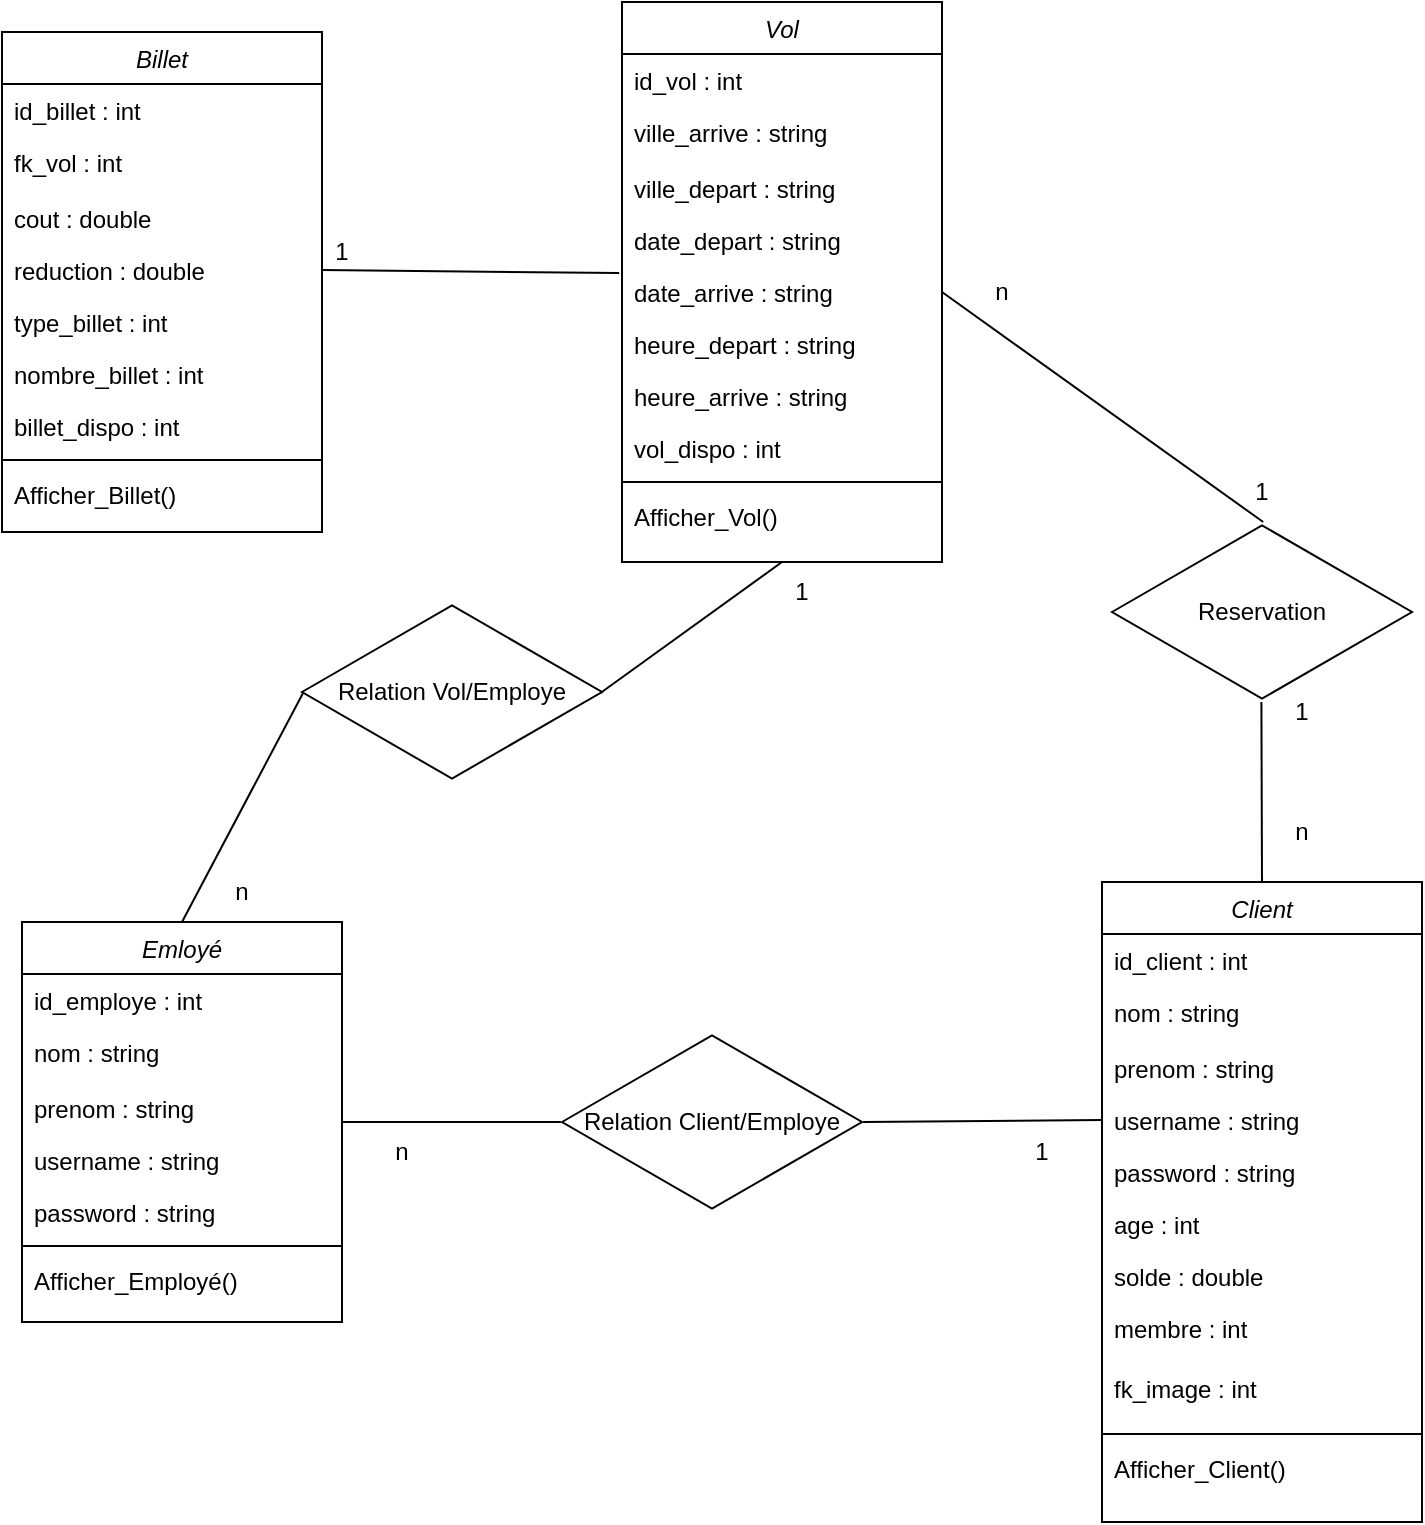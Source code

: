 <mxfile version="17.2.4" type="device"><diagram id="C5RBs43oDa-KdzZeNtuy" name="Page-1"><mxGraphModel dx="189" dy="468" grid="1" gridSize="10" guides="1" tooltips="1" connect="1" arrows="1" fold="1" page="1" pageScale="1" pageWidth="827" pageHeight="1169" math="0" shadow="0"><root><mxCell id="WIyWlLk6GJQsqaUBKTNV-0"/><mxCell id="WIyWlLk6GJQsqaUBKTNV-1" parent="WIyWlLk6GJQsqaUBKTNV-0"/><mxCell id="zkfFHV4jXpPFQw0GAbJ--0" value="Vol" style="swimlane;fontStyle=2;align=center;verticalAlign=top;childLayout=stackLayout;horizontal=1;startSize=26;horizontalStack=0;resizeParent=1;resizeLast=0;collapsible=1;marginBottom=0;rounded=0;shadow=0;strokeWidth=1;" parent="WIyWlLk6GJQsqaUBKTNV-1" vertex="1"><mxGeometry x="1220" y="290" width="160" height="280" as="geometry"><mxRectangle x="230" y="140" width="160" height="26" as="alternateBounds"/></mxGeometry></mxCell><mxCell id="zkfFHV4jXpPFQw0GAbJ--1" value="id_vol : int" style="text;align=left;verticalAlign=top;spacingLeft=4;spacingRight=4;overflow=hidden;rotatable=0;points=[[0,0.5],[1,0.5]];portConstraint=eastwest;" parent="zkfFHV4jXpPFQw0GAbJ--0" vertex="1"><mxGeometry y="26" width="160" height="26" as="geometry"/></mxCell><mxCell id="zkfFHV4jXpPFQw0GAbJ--3" value="ville_arrive : string" style="text;align=left;verticalAlign=top;spacingLeft=4;spacingRight=4;overflow=hidden;rotatable=0;points=[[0,0.5],[1,0.5]];portConstraint=eastwest;rounded=0;shadow=0;html=0;" parent="zkfFHV4jXpPFQw0GAbJ--0" vertex="1"><mxGeometry y="52" width="160" height="28" as="geometry"/></mxCell><mxCell id="zkfFHV4jXpPFQw0GAbJ--2" value="ville_depart : string&#10;" style="text;align=left;verticalAlign=top;spacingLeft=4;spacingRight=4;overflow=hidden;rotatable=0;points=[[0,0.5],[1,0.5]];portConstraint=eastwest;rounded=0;shadow=0;html=0;" parent="zkfFHV4jXpPFQw0GAbJ--0" vertex="1"><mxGeometry y="80" width="160" height="26" as="geometry"/></mxCell><mxCell id="zkfFHV4jXpPFQw0GAbJ--5" value="date_depart : string" style="text;align=left;verticalAlign=top;spacingLeft=4;spacingRight=4;overflow=hidden;rotatable=0;points=[[0,0.5],[1,0.5]];portConstraint=eastwest;" parent="zkfFHV4jXpPFQw0GAbJ--0" vertex="1"><mxGeometry y="106" width="160" height="26" as="geometry"/></mxCell><mxCell id="o_4EIDbvZwVvnMuP20yB-6" value="date_arrive : string" style="text;align=left;verticalAlign=top;spacingLeft=4;spacingRight=4;overflow=hidden;rotatable=0;points=[[0,0.5],[1,0.5]];portConstraint=eastwest;" vertex="1" parent="zkfFHV4jXpPFQw0GAbJ--0"><mxGeometry y="132" width="160" height="26" as="geometry"/></mxCell><mxCell id="o_4EIDbvZwVvnMuP20yB-7" value="heure_depart : string" style="text;align=left;verticalAlign=top;spacingLeft=4;spacingRight=4;overflow=hidden;rotatable=0;points=[[0,0.5],[1,0.5]];portConstraint=eastwest;" vertex="1" parent="zkfFHV4jXpPFQw0GAbJ--0"><mxGeometry y="158" width="160" height="26" as="geometry"/></mxCell><mxCell id="o_4EIDbvZwVvnMuP20yB-8" value="heure_arrive : string" style="text;align=left;verticalAlign=top;spacingLeft=4;spacingRight=4;overflow=hidden;rotatable=0;points=[[0,0.5],[1,0.5]];portConstraint=eastwest;" vertex="1" parent="zkfFHV4jXpPFQw0GAbJ--0"><mxGeometry y="184" width="160" height="26" as="geometry"/></mxCell><mxCell id="o_4EIDbvZwVvnMuP20yB-9" value="vol_dispo : int" style="text;align=left;verticalAlign=top;spacingLeft=4;spacingRight=4;overflow=hidden;rotatable=0;points=[[0,0.5],[1,0.5]];portConstraint=eastwest;" vertex="1" parent="zkfFHV4jXpPFQw0GAbJ--0"><mxGeometry y="210" width="160" height="26" as="geometry"/></mxCell><mxCell id="zkfFHV4jXpPFQw0GAbJ--4" value="" style="line;html=1;strokeWidth=1;align=left;verticalAlign=middle;spacingTop=-1;spacingLeft=3;spacingRight=3;rotatable=0;labelPosition=right;points=[];portConstraint=eastwest;" parent="zkfFHV4jXpPFQw0GAbJ--0" vertex="1"><mxGeometry y="236" width="160" height="8" as="geometry"/></mxCell><mxCell id="o_4EIDbvZwVvnMuP20yB-10" value="Afficher_Vol()" style="text;align=left;verticalAlign=top;spacingLeft=4;spacingRight=4;overflow=hidden;rotatable=0;points=[[0,0.5],[1,0.5]];portConstraint=eastwest;" vertex="1" parent="zkfFHV4jXpPFQw0GAbJ--0"><mxGeometry y="244" width="160" height="26" as="geometry"/></mxCell><mxCell id="o_4EIDbvZwVvnMuP20yB-13" value="Billet" style="swimlane;fontStyle=2;align=center;verticalAlign=top;childLayout=stackLayout;horizontal=1;startSize=26;horizontalStack=0;resizeParent=1;resizeLast=0;collapsible=1;marginBottom=0;rounded=0;shadow=0;strokeWidth=1;" vertex="1" parent="WIyWlLk6GJQsqaUBKTNV-1"><mxGeometry x="910" y="305" width="160" height="250" as="geometry"><mxRectangle x="230" y="140" width="160" height="26" as="alternateBounds"/></mxGeometry></mxCell><mxCell id="o_4EIDbvZwVvnMuP20yB-14" value="id_billet : int" style="text;align=left;verticalAlign=top;spacingLeft=4;spacingRight=4;overflow=hidden;rotatable=0;points=[[0,0.5],[1,0.5]];portConstraint=eastwest;" vertex="1" parent="o_4EIDbvZwVvnMuP20yB-13"><mxGeometry y="26" width="160" height="26" as="geometry"/></mxCell><mxCell id="o_4EIDbvZwVvnMuP20yB-15" value="fk_vol : int" style="text;align=left;verticalAlign=top;spacingLeft=4;spacingRight=4;overflow=hidden;rotatable=0;points=[[0,0.5],[1,0.5]];portConstraint=eastwest;rounded=0;shadow=0;html=0;" vertex="1" parent="o_4EIDbvZwVvnMuP20yB-13"><mxGeometry y="52" width="160" height="28" as="geometry"/></mxCell><mxCell id="o_4EIDbvZwVvnMuP20yB-16" value="cout : double" style="text;align=left;verticalAlign=top;spacingLeft=4;spacingRight=4;overflow=hidden;rotatable=0;points=[[0,0.5],[1,0.5]];portConstraint=eastwest;rounded=0;shadow=0;html=0;" vertex="1" parent="o_4EIDbvZwVvnMuP20yB-13"><mxGeometry y="80" width="160" height="26" as="geometry"/></mxCell><mxCell id="o_4EIDbvZwVvnMuP20yB-17" value="reduction : double" style="text;align=left;verticalAlign=top;spacingLeft=4;spacingRight=4;overflow=hidden;rotatable=0;points=[[0,0.5],[1,0.5]];portConstraint=eastwest;" vertex="1" parent="o_4EIDbvZwVvnMuP20yB-13"><mxGeometry y="106" width="160" height="26" as="geometry"/></mxCell><mxCell id="o_4EIDbvZwVvnMuP20yB-18" value="type_billet : int" style="text;align=left;verticalAlign=top;spacingLeft=4;spacingRight=4;overflow=hidden;rotatable=0;points=[[0,0.5],[1,0.5]];portConstraint=eastwest;" vertex="1" parent="o_4EIDbvZwVvnMuP20yB-13"><mxGeometry y="132" width="160" height="26" as="geometry"/></mxCell><mxCell id="o_4EIDbvZwVvnMuP20yB-19" value="nombre_billet : int" style="text;align=left;verticalAlign=top;spacingLeft=4;spacingRight=4;overflow=hidden;rotatable=0;points=[[0,0.5],[1,0.5]];portConstraint=eastwest;" vertex="1" parent="o_4EIDbvZwVvnMuP20yB-13"><mxGeometry y="158" width="160" height="26" as="geometry"/></mxCell><mxCell id="o_4EIDbvZwVvnMuP20yB-20" value="billet_dispo : int" style="text;align=left;verticalAlign=top;spacingLeft=4;spacingRight=4;overflow=hidden;rotatable=0;points=[[0,0.5],[1,0.5]];portConstraint=eastwest;" vertex="1" parent="o_4EIDbvZwVvnMuP20yB-13"><mxGeometry y="184" width="160" height="26" as="geometry"/></mxCell><mxCell id="o_4EIDbvZwVvnMuP20yB-22" value="" style="line;html=1;strokeWidth=1;align=left;verticalAlign=middle;spacingTop=-1;spacingLeft=3;spacingRight=3;rotatable=0;labelPosition=right;points=[];portConstraint=eastwest;" vertex="1" parent="o_4EIDbvZwVvnMuP20yB-13"><mxGeometry y="210" width="160" height="8" as="geometry"/></mxCell><mxCell id="o_4EIDbvZwVvnMuP20yB-23" value="Afficher_Billet()" style="text;align=left;verticalAlign=top;spacingLeft=4;spacingRight=4;overflow=hidden;rotatable=0;points=[[0,0.5],[1,0.5]];portConstraint=eastwest;" vertex="1" parent="o_4EIDbvZwVvnMuP20yB-13"><mxGeometry y="218" width="160" height="26" as="geometry"/></mxCell><mxCell id="o_4EIDbvZwVvnMuP20yB-24" value="Emloyé" style="swimlane;fontStyle=2;align=center;verticalAlign=top;childLayout=stackLayout;horizontal=1;startSize=26;horizontalStack=0;resizeParent=1;resizeLast=0;collapsible=1;marginBottom=0;rounded=0;shadow=0;strokeWidth=1;" vertex="1" parent="WIyWlLk6GJQsqaUBKTNV-1"><mxGeometry x="920" y="750" width="160" height="200" as="geometry"><mxRectangle x="230" y="140" width="160" height="26" as="alternateBounds"/></mxGeometry></mxCell><mxCell id="o_4EIDbvZwVvnMuP20yB-25" value="id_employe : int" style="text;align=left;verticalAlign=top;spacingLeft=4;spacingRight=4;overflow=hidden;rotatable=0;points=[[0,0.5],[1,0.5]];portConstraint=eastwest;" vertex="1" parent="o_4EIDbvZwVvnMuP20yB-24"><mxGeometry y="26" width="160" height="26" as="geometry"/></mxCell><mxCell id="o_4EIDbvZwVvnMuP20yB-26" value="nom : string" style="text;align=left;verticalAlign=top;spacingLeft=4;spacingRight=4;overflow=hidden;rotatable=0;points=[[0,0.5],[1,0.5]];portConstraint=eastwest;rounded=0;shadow=0;html=0;" vertex="1" parent="o_4EIDbvZwVvnMuP20yB-24"><mxGeometry y="52" width="160" height="28" as="geometry"/></mxCell><mxCell id="o_4EIDbvZwVvnMuP20yB-27" value="prenom : string&#10;" style="text;align=left;verticalAlign=top;spacingLeft=4;spacingRight=4;overflow=hidden;rotatable=0;points=[[0,0.5],[1,0.5]];portConstraint=eastwest;rounded=0;shadow=0;html=0;" vertex="1" parent="o_4EIDbvZwVvnMuP20yB-24"><mxGeometry y="80" width="160" height="26" as="geometry"/></mxCell><mxCell id="o_4EIDbvZwVvnMuP20yB-28" value="username : string" style="text;align=left;verticalAlign=top;spacingLeft=4;spacingRight=4;overflow=hidden;rotatable=0;points=[[0,0.5],[1,0.5]];portConstraint=eastwest;" vertex="1" parent="o_4EIDbvZwVvnMuP20yB-24"><mxGeometry y="106" width="160" height="26" as="geometry"/></mxCell><mxCell id="o_4EIDbvZwVvnMuP20yB-29" value="password : string" style="text;align=left;verticalAlign=top;spacingLeft=4;spacingRight=4;overflow=hidden;rotatable=0;points=[[0,0.5],[1,0.5]];portConstraint=eastwest;" vertex="1" parent="o_4EIDbvZwVvnMuP20yB-24"><mxGeometry y="132" width="160" height="26" as="geometry"/></mxCell><mxCell id="o_4EIDbvZwVvnMuP20yB-33" value="" style="line;html=1;strokeWidth=1;align=left;verticalAlign=middle;spacingTop=-1;spacingLeft=3;spacingRight=3;rotatable=0;labelPosition=right;points=[];portConstraint=eastwest;" vertex="1" parent="o_4EIDbvZwVvnMuP20yB-24"><mxGeometry y="158" width="160" height="8" as="geometry"/></mxCell><mxCell id="o_4EIDbvZwVvnMuP20yB-34" value="Afficher_Employé()" style="text;align=left;verticalAlign=top;spacingLeft=4;spacingRight=4;overflow=hidden;rotatable=0;points=[[0,0.5],[1,0.5]];portConstraint=eastwest;" vertex="1" parent="o_4EIDbvZwVvnMuP20yB-24"><mxGeometry y="166" width="160" height="26" as="geometry"/></mxCell><mxCell id="o_4EIDbvZwVvnMuP20yB-35" value="Client" style="swimlane;fontStyle=2;align=center;verticalAlign=top;childLayout=stackLayout;horizontal=1;startSize=26;horizontalStack=0;resizeParent=1;resizeLast=0;collapsible=1;marginBottom=0;rounded=0;shadow=0;strokeWidth=1;" vertex="1" parent="WIyWlLk6GJQsqaUBKTNV-1"><mxGeometry x="1460" y="730" width="160" height="320" as="geometry"><mxRectangle x="230" y="140" width="160" height="26" as="alternateBounds"/></mxGeometry></mxCell><mxCell id="o_4EIDbvZwVvnMuP20yB-36" value="id_client : int" style="text;align=left;verticalAlign=top;spacingLeft=4;spacingRight=4;overflow=hidden;rotatable=0;points=[[0,0.5],[1,0.5]];portConstraint=eastwest;" vertex="1" parent="o_4EIDbvZwVvnMuP20yB-35"><mxGeometry y="26" width="160" height="26" as="geometry"/></mxCell><mxCell id="o_4EIDbvZwVvnMuP20yB-37" value="nom : string" style="text;align=left;verticalAlign=top;spacingLeft=4;spacingRight=4;overflow=hidden;rotatable=0;points=[[0,0.5],[1,0.5]];portConstraint=eastwest;rounded=0;shadow=0;html=0;" vertex="1" parent="o_4EIDbvZwVvnMuP20yB-35"><mxGeometry y="52" width="160" height="28" as="geometry"/></mxCell><mxCell id="o_4EIDbvZwVvnMuP20yB-38" value="prenom : string" style="text;align=left;verticalAlign=top;spacingLeft=4;spacingRight=4;overflow=hidden;rotatable=0;points=[[0,0.5],[1,0.5]];portConstraint=eastwest;rounded=0;shadow=0;html=0;" vertex="1" parent="o_4EIDbvZwVvnMuP20yB-35"><mxGeometry y="80" width="160" height="26" as="geometry"/></mxCell><mxCell id="o_4EIDbvZwVvnMuP20yB-39" value="username : string" style="text;align=left;verticalAlign=top;spacingLeft=4;spacingRight=4;overflow=hidden;rotatable=0;points=[[0,0.5],[1,0.5]];portConstraint=eastwest;" vertex="1" parent="o_4EIDbvZwVvnMuP20yB-35"><mxGeometry y="106" width="160" height="26" as="geometry"/></mxCell><mxCell id="o_4EIDbvZwVvnMuP20yB-40" value="password : string" style="text;align=left;verticalAlign=top;spacingLeft=4;spacingRight=4;overflow=hidden;rotatable=0;points=[[0,0.5],[1,0.5]];portConstraint=eastwest;" vertex="1" parent="o_4EIDbvZwVvnMuP20yB-35"><mxGeometry y="132" width="160" height="26" as="geometry"/></mxCell><mxCell id="o_4EIDbvZwVvnMuP20yB-41" value="age : int" style="text;align=left;verticalAlign=top;spacingLeft=4;spacingRight=4;overflow=hidden;rotatable=0;points=[[0,0.5],[1,0.5]];portConstraint=eastwest;" vertex="1" parent="o_4EIDbvZwVvnMuP20yB-35"><mxGeometry y="158" width="160" height="26" as="geometry"/></mxCell><mxCell id="o_4EIDbvZwVvnMuP20yB-42" value="solde : double" style="text;align=left;verticalAlign=top;spacingLeft=4;spacingRight=4;overflow=hidden;rotatable=0;points=[[0,0.5],[1,0.5]];portConstraint=eastwest;" vertex="1" parent="o_4EIDbvZwVvnMuP20yB-35"><mxGeometry y="184" width="160" height="26" as="geometry"/></mxCell><mxCell id="o_4EIDbvZwVvnMuP20yB-43" value="membre : int" style="text;align=left;verticalAlign=top;spacingLeft=4;spacingRight=4;overflow=hidden;rotatable=0;points=[[0,0.5],[1,0.5]];portConstraint=eastwest;" vertex="1" parent="o_4EIDbvZwVvnMuP20yB-35"><mxGeometry y="210" width="160" height="30" as="geometry"/></mxCell><mxCell id="o_4EIDbvZwVvnMuP20yB-47" value="fk_image : int" style="text;align=left;verticalAlign=top;spacingLeft=4;spacingRight=4;overflow=hidden;rotatable=0;points=[[0,0.5],[1,0.5]];portConstraint=eastwest;" vertex="1" parent="o_4EIDbvZwVvnMuP20yB-35"><mxGeometry y="240" width="160" height="32" as="geometry"/></mxCell><mxCell id="o_4EIDbvZwVvnMuP20yB-44" value="" style="line;html=1;strokeWidth=1;align=left;verticalAlign=middle;spacingTop=-1;spacingLeft=3;spacingRight=3;rotatable=0;labelPosition=right;points=[];portConstraint=eastwest;" vertex="1" parent="o_4EIDbvZwVvnMuP20yB-35"><mxGeometry y="272" width="160" height="8" as="geometry"/></mxCell><mxCell id="o_4EIDbvZwVvnMuP20yB-45" value="Afficher_Client()" style="text;align=left;verticalAlign=top;spacingLeft=4;spacingRight=4;overflow=hidden;rotatable=0;points=[[0,0.5],[1,0.5]];portConstraint=eastwest;" vertex="1" parent="o_4EIDbvZwVvnMuP20yB-35"><mxGeometry y="280" width="160" height="26" as="geometry"/></mxCell><mxCell id="o_4EIDbvZwVvnMuP20yB-48" value="Relation Vol/Employe" style="html=1;whiteSpace=wrap;aspect=fixed;shape=isoRectangle;" vertex="1" parent="WIyWlLk6GJQsqaUBKTNV-1"><mxGeometry x="1060" y="590" width="150" height="90" as="geometry"/></mxCell><mxCell id="o_4EIDbvZwVvnMuP20yB-49" value="Relation Client/Employe" style="html=1;whiteSpace=wrap;aspect=fixed;shape=isoRectangle;" vertex="1" parent="WIyWlLk6GJQsqaUBKTNV-1"><mxGeometry x="1190" y="805" width="150" height="90" as="geometry"/></mxCell><mxCell id="o_4EIDbvZwVvnMuP20yB-50" value="Reservation" style="html=1;whiteSpace=wrap;aspect=fixed;shape=isoRectangle;" vertex="1" parent="WIyWlLk6GJQsqaUBKTNV-1"><mxGeometry x="1465" y="550" width="150" height="90" as="geometry"/></mxCell><mxCell id="o_4EIDbvZwVvnMuP20yB-52" value="" style="endArrow=none;html=1;rounded=0;entryX=-0.009;entryY=0.137;entryDx=0;entryDy=0;entryPerimeter=0;exitX=1;exitY=0.5;exitDx=0;exitDy=0;" edge="1" parent="WIyWlLk6GJQsqaUBKTNV-1" source="o_4EIDbvZwVvnMuP20yB-17" target="o_4EIDbvZwVvnMuP20yB-6"><mxGeometry width="50" height="50" relative="1" as="geometry"><mxPoint x="1070" y="370" as="sourcePoint"/><mxPoint x="1250" y="420" as="targetPoint"/></mxGeometry></mxCell><mxCell id="o_4EIDbvZwVvnMuP20yB-53" value="" style="endArrow=none;html=1;rounded=0;entryX=0.5;entryY=1;entryDx=0;entryDy=0;exitX=0.996;exitY=0.504;exitDx=0;exitDy=0;exitPerimeter=0;" edge="1" parent="WIyWlLk6GJQsqaUBKTNV-1" source="o_4EIDbvZwVvnMuP20yB-48" target="zkfFHV4jXpPFQw0GAbJ--0"><mxGeometry width="50" height="50" relative="1" as="geometry"><mxPoint x="1135" y="590" as="sourcePoint"/><mxPoint x="1308.56" y="380.562" as="targetPoint"/></mxGeometry></mxCell><mxCell id="o_4EIDbvZwVvnMuP20yB-54" value="" style="endArrow=none;html=1;rounded=0;entryX=0.004;entryY=0.504;entryDx=0;entryDy=0;exitX=0.5;exitY=0;exitDx=0;exitDy=0;entryPerimeter=0;" edge="1" parent="WIyWlLk6GJQsqaUBKTNV-1" source="o_4EIDbvZwVvnMuP20yB-24" target="o_4EIDbvZwVvnMuP20yB-48"><mxGeometry width="50" height="50" relative="1" as="geometry"><mxPoint x="1145" y="600" as="sourcePoint"/><mxPoint x="1390" y="525" as="targetPoint"/></mxGeometry></mxCell><mxCell id="o_4EIDbvZwVvnMuP20yB-55" value="" style="endArrow=none;html=1;rounded=0;entryX=-0.004;entryY=0.5;entryDx=0;entryDy=0;entryPerimeter=0;" edge="1" parent="WIyWlLk6GJQsqaUBKTNV-1" target="o_4EIDbvZwVvnMuP20yB-49"><mxGeometry width="50" height="50" relative="1" as="geometry"><mxPoint x="1080" y="850" as="sourcePoint"/><mxPoint x="1400" y="535" as="targetPoint"/></mxGeometry></mxCell><mxCell id="o_4EIDbvZwVvnMuP20yB-56" value="" style="endArrow=none;html=1;rounded=0;entryX=0;entryY=0.5;entryDx=0;entryDy=0;exitX=1.004;exitY=0.5;exitDx=0;exitDy=0;exitPerimeter=0;" edge="1" parent="WIyWlLk6GJQsqaUBKTNV-1" source="o_4EIDbvZwVvnMuP20yB-49" target="o_4EIDbvZwVvnMuP20yB-39"><mxGeometry width="50" height="50" relative="1" as="geometry"><mxPoint x="1165" y="620" as="sourcePoint"/><mxPoint x="1410" y="545" as="targetPoint"/></mxGeometry></mxCell><mxCell id="o_4EIDbvZwVvnMuP20yB-57" value="" style="endArrow=none;html=1;rounded=0;entryX=0.5;entryY=0;entryDx=0;entryDy=0;exitX=0.498;exitY=1;exitDx=0;exitDy=0;exitPerimeter=0;" edge="1" parent="WIyWlLk6GJQsqaUBKTNV-1" source="o_4EIDbvZwVvnMuP20yB-50" target="o_4EIDbvZwVvnMuP20yB-35"><mxGeometry width="50" height="50" relative="1" as="geometry"><mxPoint x="1175" y="630" as="sourcePoint"/><mxPoint x="1420" y="555" as="targetPoint"/></mxGeometry></mxCell><mxCell id="o_4EIDbvZwVvnMuP20yB-58" value="" style="endArrow=none;html=1;rounded=0;exitX=0.504;exitY=0;exitDx=0;exitDy=0;exitPerimeter=0;entryX=1;entryY=0.5;entryDx=0;entryDy=0;" edge="1" parent="WIyWlLk6GJQsqaUBKTNV-1" source="o_4EIDbvZwVvnMuP20yB-50" target="o_4EIDbvZwVvnMuP20yB-6"><mxGeometry width="50" height="50" relative="1" as="geometry"><mxPoint x="1185" y="640" as="sourcePoint"/><mxPoint x="1541" y="430" as="targetPoint"/></mxGeometry></mxCell><mxCell id="o_4EIDbvZwVvnMuP20yB-60" value="1" style="text;html=1;strokeColor=none;fillColor=none;align=center;verticalAlign=middle;whiteSpace=wrap;rounded=0;" vertex="1" parent="WIyWlLk6GJQsqaUBKTNV-1"><mxGeometry x="1050" y="400" width="60" height="30" as="geometry"/></mxCell><mxCell id="o_4EIDbvZwVvnMuP20yB-61" value="1" style="text;html=1;strokeColor=none;fillColor=none;align=center;verticalAlign=middle;whiteSpace=wrap;rounded=0;" vertex="1" parent="WIyWlLk6GJQsqaUBKTNV-1"><mxGeometry x="1510" y="520" width="60" height="30" as="geometry"/></mxCell><mxCell id="o_4EIDbvZwVvnMuP20yB-62" value="1" style="text;html=1;strokeColor=none;fillColor=none;align=center;verticalAlign=middle;whiteSpace=wrap;rounded=0;" vertex="1" parent="WIyWlLk6GJQsqaUBKTNV-1"><mxGeometry x="1530" y="630" width="60" height="30" as="geometry"/></mxCell><mxCell id="o_4EIDbvZwVvnMuP20yB-65" value="1" style="text;html=1;strokeColor=none;fillColor=none;align=center;verticalAlign=middle;whiteSpace=wrap;rounded=0;" vertex="1" parent="WIyWlLk6GJQsqaUBKTNV-1"><mxGeometry x="1280" y="570" width="60" height="30" as="geometry"/></mxCell><mxCell id="o_4EIDbvZwVvnMuP20yB-67" value="1" style="text;html=1;strokeColor=none;fillColor=none;align=center;verticalAlign=middle;whiteSpace=wrap;rounded=0;" vertex="1" parent="WIyWlLk6GJQsqaUBKTNV-1"><mxGeometry x="1400" y="850" width="60" height="30" as="geometry"/></mxCell><mxCell id="o_4EIDbvZwVvnMuP20yB-70" value="n" style="text;html=1;strokeColor=none;fillColor=none;align=center;verticalAlign=middle;whiteSpace=wrap;rounded=0;" vertex="1" parent="WIyWlLk6GJQsqaUBKTNV-1"><mxGeometry x="1530" y="690" width="60" height="30" as="geometry"/></mxCell><mxCell id="o_4EIDbvZwVvnMuP20yB-71" value="n" style="text;html=1;strokeColor=none;fillColor=none;align=center;verticalAlign=middle;whiteSpace=wrap;rounded=0;" vertex="1" parent="WIyWlLk6GJQsqaUBKTNV-1"><mxGeometry x="1080" y="850" width="60" height="30" as="geometry"/></mxCell><mxCell id="o_4EIDbvZwVvnMuP20yB-72" value="n" style="text;html=1;strokeColor=none;fillColor=none;align=center;verticalAlign=middle;whiteSpace=wrap;rounded=0;" vertex="1" parent="WIyWlLk6GJQsqaUBKTNV-1"><mxGeometry x="1000" y="720" width="60" height="30" as="geometry"/></mxCell><mxCell id="o_4EIDbvZwVvnMuP20yB-74" value="n" style="text;html=1;strokeColor=none;fillColor=none;align=center;verticalAlign=middle;whiteSpace=wrap;rounded=0;rotation=0;" vertex="1" parent="WIyWlLk6GJQsqaUBKTNV-1"><mxGeometry x="1380" y="420" width="60" height="30" as="geometry"/></mxCell></root></mxGraphModel></diagram></mxfile>